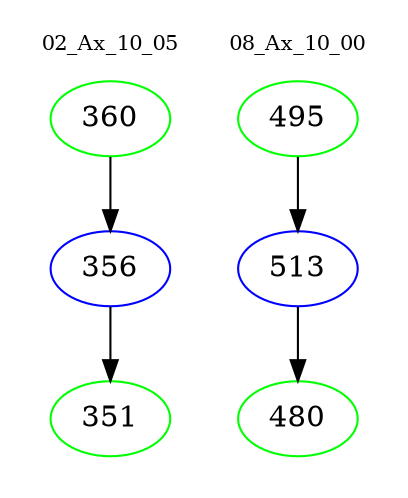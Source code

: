 digraph{
subgraph cluster_0 {
color = white
label = "02_Ax_10_05";
fontsize=10;
T0_360 [label="360", color="green"]
T0_360 -> T0_356 [color="black"]
T0_356 [label="356", color="blue"]
T0_356 -> T0_351 [color="black"]
T0_351 [label="351", color="green"]
}
subgraph cluster_1 {
color = white
label = "08_Ax_10_00";
fontsize=10;
T1_495 [label="495", color="green"]
T1_495 -> T1_513 [color="black"]
T1_513 [label="513", color="blue"]
T1_513 -> T1_480 [color="black"]
T1_480 [label="480", color="green"]
}
}
